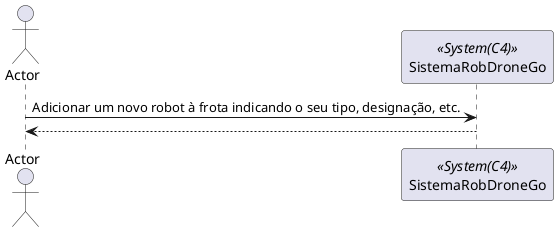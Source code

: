 @startuml
actor Actor as actor
participant SistemaRobDroneGo as srdg <<System(C4)>>
actor -> srdg: Adicionar um novo robot à frota indicando o seu tipo, designação, etc.
srdg --> actor
@enduml